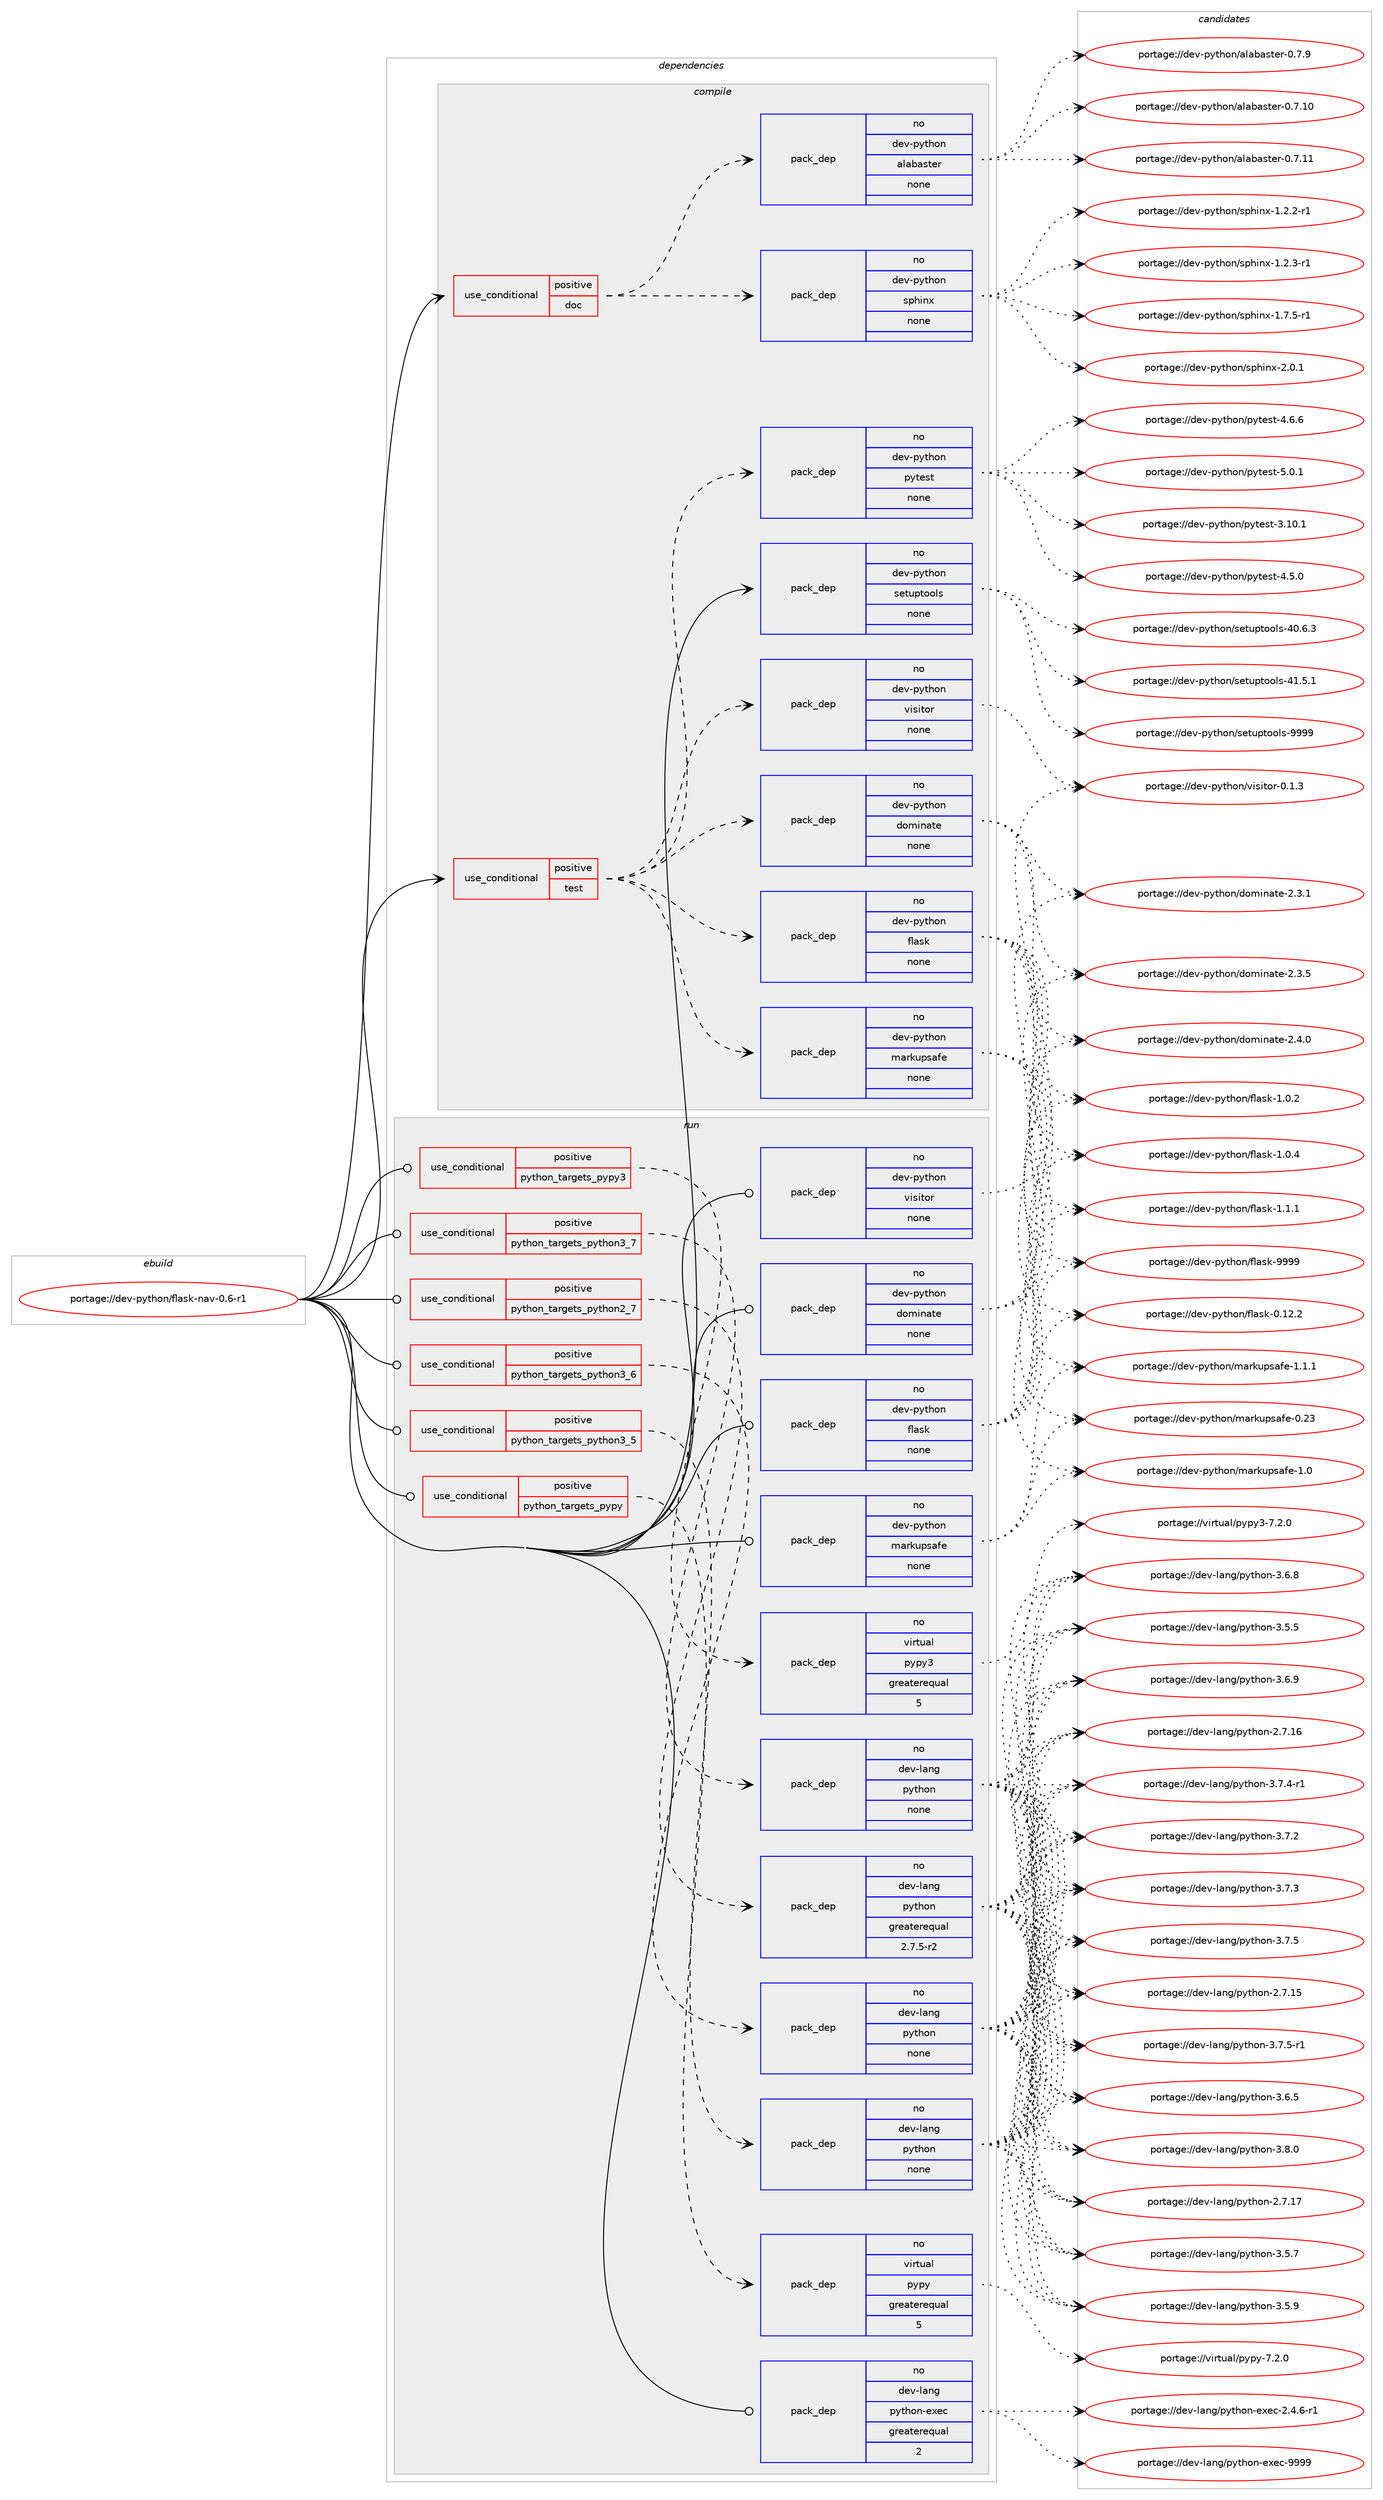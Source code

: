 digraph prolog {

# *************
# Graph options
# *************

newrank=true;
concentrate=true;
compound=true;
graph [rankdir=LR,fontname=Helvetica,fontsize=10,ranksep=1.5];#, ranksep=2.5, nodesep=0.2];
edge  [arrowhead=vee];
node  [fontname=Helvetica,fontsize=10];

# **********
# The ebuild
# **********

subgraph cluster_leftcol {
color=gray;
rank=same;
label=<<i>ebuild</i>>;
id [label="portage://dev-python/flask-nav-0.6-r1", color=red, width=4, href="../dev-python/flask-nav-0.6-r1.svg"];
}

# ****************
# The dependencies
# ****************

subgraph cluster_midcol {
color=gray;
label=<<i>dependencies</i>>;
subgraph cluster_compile {
fillcolor="#eeeeee";
style=filled;
label=<<i>compile</i>>;
subgraph cond28773 {
dependency139935 [label=<<TABLE BORDER="0" CELLBORDER="1" CELLSPACING="0" CELLPADDING="4"><TR><TD ROWSPAN="3" CELLPADDING="10">use_conditional</TD></TR><TR><TD>positive</TD></TR><TR><TD>doc</TD></TR></TABLE>>, shape=none, color=red];
subgraph pack107846 {
dependency139936 [label=<<TABLE BORDER="0" CELLBORDER="1" CELLSPACING="0" CELLPADDING="4" WIDTH="220"><TR><TD ROWSPAN="6" CELLPADDING="30">pack_dep</TD></TR><TR><TD WIDTH="110">no</TD></TR><TR><TD>dev-python</TD></TR><TR><TD>alabaster</TD></TR><TR><TD>none</TD></TR><TR><TD></TD></TR></TABLE>>, shape=none, color=blue];
}
dependency139935:e -> dependency139936:w [weight=20,style="dashed",arrowhead="vee"];
subgraph pack107847 {
dependency139937 [label=<<TABLE BORDER="0" CELLBORDER="1" CELLSPACING="0" CELLPADDING="4" WIDTH="220"><TR><TD ROWSPAN="6" CELLPADDING="30">pack_dep</TD></TR><TR><TD WIDTH="110">no</TD></TR><TR><TD>dev-python</TD></TR><TR><TD>sphinx</TD></TR><TR><TD>none</TD></TR><TR><TD></TD></TR></TABLE>>, shape=none, color=blue];
}
dependency139935:e -> dependency139937:w [weight=20,style="dashed",arrowhead="vee"];
}
id:e -> dependency139935:w [weight=20,style="solid",arrowhead="vee"];
subgraph cond28774 {
dependency139938 [label=<<TABLE BORDER="0" CELLBORDER="1" CELLSPACING="0" CELLPADDING="4"><TR><TD ROWSPAN="3" CELLPADDING="10">use_conditional</TD></TR><TR><TD>positive</TD></TR><TR><TD>test</TD></TR></TABLE>>, shape=none, color=red];
subgraph pack107848 {
dependency139939 [label=<<TABLE BORDER="0" CELLBORDER="1" CELLSPACING="0" CELLPADDING="4" WIDTH="220"><TR><TD ROWSPAN="6" CELLPADDING="30">pack_dep</TD></TR><TR><TD WIDTH="110">no</TD></TR><TR><TD>dev-python</TD></TR><TR><TD>dominate</TD></TR><TR><TD>none</TD></TR><TR><TD></TD></TR></TABLE>>, shape=none, color=blue];
}
dependency139938:e -> dependency139939:w [weight=20,style="dashed",arrowhead="vee"];
subgraph pack107849 {
dependency139940 [label=<<TABLE BORDER="0" CELLBORDER="1" CELLSPACING="0" CELLPADDING="4" WIDTH="220"><TR><TD ROWSPAN="6" CELLPADDING="30">pack_dep</TD></TR><TR><TD WIDTH="110">no</TD></TR><TR><TD>dev-python</TD></TR><TR><TD>flask</TD></TR><TR><TD>none</TD></TR><TR><TD></TD></TR></TABLE>>, shape=none, color=blue];
}
dependency139938:e -> dependency139940:w [weight=20,style="dashed",arrowhead="vee"];
subgraph pack107850 {
dependency139941 [label=<<TABLE BORDER="0" CELLBORDER="1" CELLSPACING="0" CELLPADDING="4" WIDTH="220"><TR><TD ROWSPAN="6" CELLPADDING="30">pack_dep</TD></TR><TR><TD WIDTH="110">no</TD></TR><TR><TD>dev-python</TD></TR><TR><TD>markupsafe</TD></TR><TR><TD>none</TD></TR><TR><TD></TD></TR></TABLE>>, shape=none, color=blue];
}
dependency139938:e -> dependency139941:w [weight=20,style="dashed",arrowhead="vee"];
subgraph pack107851 {
dependency139942 [label=<<TABLE BORDER="0" CELLBORDER="1" CELLSPACING="0" CELLPADDING="4" WIDTH="220"><TR><TD ROWSPAN="6" CELLPADDING="30">pack_dep</TD></TR><TR><TD WIDTH="110">no</TD></TR><TR><TD>dev-python</TD></TR><TR><TD>visitor</TD></TR><TR><TD>none</TD></TR><TR><TD></TD></TR></TABLE>>, shape=none, color=blue];
}
dependency139938:e -> dependency139942:w [weight=20,style="dashed",arrowhead="vee"];
subgraph pack107852 {
dependency139943 [label=<<TABLE BORDER="0" CELLBORDER="1" CELLSPACING="0" CELLPADDING="4" WIDTH="220"><TR><TD ROWSPAN="6" CELLPADDING="30">pack_dep</TD></TR><TR><TD WIDTH="110">no</TD></TR><TR><TD>dev-python</TD></TR><TR><TD>pytest</TD></TR><TR><TD>none</TD></TR><TR><TD></TD></TR></TABLE>>, shape=none, color=blue];
}
dependency139938:e -> dependency139943:w [weight=20,style="dashed",arrowhead="vee"];
}
id:e -> dependency139938:w [weight=20,style="solid",arrowhead="vee"];
subgraph pack107853 {
dependency139944 [label=<<TABLE BORDER="0" CELLBORDER="1" CELLSPACING="0" CELLPADDING="4" WIDTH="220"><TR><TD ROWSPAN="6" CELLPADDING="30">pack_dep</TD></TR><TR><TD WIDTH="110">no</TD></TR><TR><TD>dev-python</TD></TR><TR><TD>setuptools</TD></TR><TR><TD>none</TD></TR><TR><TD></TD></TR></TABLE>>, shape=none, color=blue];
}
id:e -> dependency139944:w [weight=20,style="solid",arrowhead="vee"];
}
subgraph cluster_compileandrun {
fillcolor="#eeeeee";
style=filled;
label=<<i>compile and run</i>>;
}
subgraph cluster_run {
fillcolor="#eeeeee";
style=filled;
label=<<i>run</i>>;
subgraph cond28775 {
dependency139945 [label=<<TABLE BORDER="0" CELLBORDER="1" CELLSPACING="0" CELLPADDING="4"><TR><TD ROWSPAN="3" CELLPADDING="10">use_conditional</TD></TR><TR><TD>positive</TD></TR><TR><TD>python_targets_pypy</TD></TR></TABLE>>, shape=none, color=red];
subgraph pack107854 {
dependency139946 [label=<<TABLE BORDER="0" CELLBORDER="1" CELLSPACING="0" CELLPADDING="4" WIDTH="220"><TR><TD ROWSPAN="6" CELLPADDING="30">pack_dep</TD></TR><TR><TD WIDTH="110">no</TD></TR><TR><TD>virtual</TD></TR><TR><TD>pypy</TD></TR><TR><TD>greaterequal</TD></TR><TR><TD>5</TD></TR></TABLE>>, shape=none, color=blue];
}
dependency139945:e -> dependency139946:w [weight=20,style="dashed",arrowhead="vee"];
}
id:e -> dependency139945:w [weight=20,style="solid",arrowhead="odot"];
subgraph cond28776 {
dependency139947 [label=<<TABLE BORDER="0" CELLBORDER="1" CELLSPACING="0" CELLPADDING="4"><TR><TD ROWSPAN="3" CELLPADDING="10">use_conditional</TD></TR><TR><TD>positive</TD></TR><TR><TD>python_targets_pypy3</TD></TR></TABLE>>, shape=none, color=red];
subgraph pack107855 {
dependency139948 [label=<<TABLE BORDER="0" CELLBORDER="1" CELLSPACING="0" CELLPADDING="4" WIDTH="220"><TR><TD ROWSPAN="6" CELLPADDING="30">pack_dep</TD></TR><TR><TD WIDTH="110">no</TD></TR><TR><TD>virtual</TD></TR><TR><TD>pypy3</TD></TR><TR><TD>greaterequal</TD></TR><TR><TD>5</TD></TR></TABLE>>, shape=none, color=blue];
}
dependency139947:e -> dependency139948:w [weight=20,style="dashed",arrowhead="vee"];
}
id:e -> dependency139947:w [weight=20,style="solid",arrowhead="odot"];
subgraph cond28777 {
dependency139949 [label=<<TABLE BORDER="0" CELLBORDER="1" CELLSPACING="0" CELLPADDING="4"><TR><TD ROWSPAN="3" CELLPADDING="10">use_conditional</TD></TR><TR><TD>positive</TD></TR><TR><TD>python_targets_python2_7</TD></TR></TABLE>>, shape=none, color=red];
subgraph pack107856 {
dependency139950 [label=<<TABLE BORDER="0" CELLBORDER="1" CELLSPACING="0" CELLPADDING="4" WIDTH="220"><TR><TD ROWSPAN="6" CELLPADDING="30">pack_dep</TD></TR><TR><TD WIDTH="110">no</TD></TR><TR><TD>dev-lang</TD></TR><TR><TD>python</TD></TR><TR><TD>greaterequal</TD></TR><TR><TD>2.7.5-r2</TD></TR></TABLE>>, shape=none, color=blue];
}
dependency139949:e -> dependency139950:w [weight=20,style="dashed",arrowhead="vee"];
}
id:e -> dependency139949:w [weight=20,style="solid",arrowhead="odot"];
subgraph cond28778 {
dependency139951 [label=<<TABLE BORDER="0" CELLBORDER="1" CELLSPACING="0" CELLPADDING="4"><TR><TD ROWSPAN="3" CELLPADDING="10">use_conditional</TD></TR><TR><TD>positive</TD></TR><TR><TD>python_targets_python3_5</TD></TR></TABLE>>, shape=none, color=red];
subgraph pack107857 {
dependency139952 [label=<<TABLE BORDER="0" CELLBORDER="1" CELLSPACING="0" CELLPADDING="4" WIDTH="220"><TR><TD ROWSPAN="6" CELLPADDING="30">pack_dep</TD></TR><TR><TD WIDTH="110">no</TD></TR><TR><TD>dev-lang</TD></TR><TR><TD>python</TD></TR><TR><TD>none</TD></TR><TR><TD></TD></TR></TABLE>>, shape=none, color=blue];
}
dependency139951:e -> dependency139952:w [weight=20,style="dashed",arrowhead="vee"];
}
id:e -> dependency139951:w [weight=20,style="solid",arrowhead="odot"];
subgraph cond28779 {
dependency139953 [label=<<TABLE BORDER="0" CELLBORDER="1" CELLSPACING="0" CELLPADDING="4"><TR><TD ROWSPAN="3" CELLPADDING="10">use_conditional</TD></TR><TR><TD>positive</TD></TR><TR><TD>python_targets_python3_6</TD></TR></TABLE>>, shape=none, color=red];
subgraph pack107858 {
dependency139954 [label=<<TABLE BORDER="0" CELLBORDER="1" CELLSPACING="0" CELLPADDING="4" WIDTH="220"><TR><TD ROWSPAN="6" CELLPADDING="30">pack_dep</TD></TR><TR><TD WIDTH="110">no</TD></TR><TR><TD>dev-lang</TD></TR><TR><TD>python</TD></TR><TR><TD>none</TD></TR><TR><TD></TD></TR></TABLE>>, shape=none, color=blue];
}
dependency139953:e -> dependency139954:w [weight=20,style="dashed",arrowhead="vee"];
}
id:e -> dependency139953:w [weight=20,style="solid",arrowhead="odot"];
subgraph cond28780 {
dependency139955 [label=<<TABLE BORDER="0" CELLBORDER="1" CELLSPACING="0" CELLPADDING="4"><TR><TD ROWSPAN="3" CELLPADDING="10">use_conditional</TD></TR><TR><TD>positive</TD></TR><TR><TD>python_targets_python3_7</TD></TR></TABLE>>, shape=none, color=red];
subgraph pack107859 {
dependency139956 [label=<<TABLE BORDER="0" CELLBORDER="1" CELLSPACING="0" CELLPADDING="4" WIDTH="220"><TR><TD ROWSPAN="6" CELLPADDING="30">pack_dep</TD></TR><TR><TD WIDTH="110">no</TD></TR><TR><TD>dev-lang</TD></TR><TR><TD>python</TD></TR><TR><TD>none</TD></TR><TR><TD></TD></TR></TABLE>>, shape=none, color=blue];
}
dependency139955:e -> dependency139956:w [weight=20,style="dashed",arrowhead="vee"];
}
id:e -> dependency139955:w [weight=20,style="solid",arrowhead="odot"];
subgraph pack107860 {
dependency139957 [label=<<TABLE BORDER="0" CELLBORDER="1" CELLSPACING="0" CELLPADDING="4" WIDTH="220"><TR><TD ROWSPAN="6" CELLPADDING="30">pack_dep</TD></TR><TR><TD WIDTH="110">no</TD></TR><TR><TD>dev-lang</TD></TR><TR><TD>python-exec</TD></TR><TR><TD>greaterequal</TD></TR><TR><TD>2</TD></TR></TABLE>>, shape=none, color=blue];
}
id:e -> dependency139957:w [weight=20,style="solid",arrowhead="odot"];
subgraph pack107861 {
dependency139958 [label=<<TABLE BORDER="0" CELLBORDER="1" CELLSPACING="0" CELLPADDING="4" WIDTH="220"><TR><TD ROWSPAN="6" CELLPADDING="30">pack_dep</TD></TR><TR><TD WIDTH="110">no</TD></TR><TR><TD>dev-python</TD></TR><TR><TD>dominate</TD></TR><TR><TD>none</TD></TR><TR><TD></TD></TR></TABLE>>, shape=none, color=blue];
}
id:e -> dependency139958:w [weight=20,style="solid",arrowhead="odot"];
subgraph pack107862 {
dependency139959 [label=<<TABLE BORDER="0" CELLBORDER="1" CELLSPACING="0" CELLPADDING="4" WIDTH="220"><TR><TD ROWSPAN="6" CELLPADDING="30">pack_dep</TD></TR><TR><TD WIDTH="110">no</TD></TR><TR><TD>dev-python</TD></TR><TR><TD>flask</TD></TR><TR><TD>none</TD></TR><TR><TD></TD></TR></TABLE>>, shape=none, color=blue];
}
id:e -> dependency139959:w [weight=20,style="solid",arrowhead="odot"];
subgraph pack107863 {
dependency139960 [label=<<TABLE BORDER="0" CELLBORDER="1" CELLSPACING="0" CELLPADDING="4" WIDTH="220"><TR><TD ROWSPAN="6" CELLPADDING="30">pack_dep</TD></TR><TR><TD WIDTH="110">no</TD></TR><TR><TD>dev-python</TD></TR><TR><TD>markupsafe</TD></TR><TR><TD>none</TD></TR><TR><TD></TD></TR></TABLE>>, shape=none, color=blue];
}
id:e -> dependency139960:w [weight=20,style="solid",arrowhead="odot"];
subgraph pack107864 {
dependency139961 [label=<<TABLE BORDER="0" CELLBORDER="1" CELLSPACING="0" CELLPADDING="4" WIDTH="220"><TR><TD ROWSPAN="6" CELLPADDING="30">pack_dep</TD></TR><TR><TD WIDTH="110">no</TD></TR><TR><TD>dev-python</TD></TR><TR><TD>visitor</TD></TR><TR><TD>none</TD></TR><TR><TD></TD></TR></TABLE>>, shape=none, color=blue];
}
id:e -> dependency139961:w [weight=20,style="solid",arrowhead="odot"];
}
}

# **************
# The candidates
# **************

subgraph cluster_choices {
rank=same;
color=gray;
label=<<i>candidates</i>>;

subgraph choice107846 {
color=black;
nodesep=1;
choiceportage10010111845112121116104111110479710897989711511610111445484655464948 [label="portage://dev-python/alabaster-0.7.10", color=red, width=4,href="../dev-python/alabaster-0.7.10.svg"];
choiceportage10010111845112121116104111110479710897989711511610111445484655464949 [label="portage://dev-python/alabaster-0.7.11", color=red, width=4,href="../dev-python/alabaster-0.7.11.svg"];
choiceportage100101118451121211161041111104797108979897115116101114454846554657 [label="portage://dev-python/alabaster-0.7.9", color=red, width=4,href="../dev-python/alabaster-0.7.9.svg"];
dependency139936:e -> choiceportage10010111845112121116104111110479710897989711511610111445484655464948:w [style=dotted,weight="100"];
dependency139936:e -> choiceportage10010111845112121116104111110479710897989711511610111445484655464949:w [style=dotted,weight="100"];
dependency139936:e -> choiceportage100101118451121211161041111104797108979897115116101114454846554657:w [style=dotted,weight="100"];
}
subgraph choice107847 {
color=black;
nodesep=1;
choiceportage10010111845112121116104111110471151121041051101204549465046504511449 [label="portage://dev-python/sphinx-1.2.2-r1", color=red, width=4,href="../dev-python/sphinx-1.2.2-r1.svg"];
choiceportage10010111845112121116104111110471151121041051101204549465046514511449 [label="portage://dev-python/sphinx-1.2.3-r1", color=red, width=4,href="../dev-python/sphinx-1.2.3-r1.svg"];
choiceportage10010111845112121116104111110471151121041051101204549465546534511449 [label="portage://dev-python/sphinx-1.7.5-r1", color=red, width=4,href="../dev-python/sphinx-1.7.5-r1.svg"];
choiceportage1001011184511212111610411111047115112104105110120455046484649 [label="portage://dev-python/sphinx-2.0.1", color=red, width=4,href="../dev-python/sphinx-2.0.1.svg"];
dependency139937:e -> choiceportage10010111845112121116104111110471151121041051101204549465046504511449:w [style=dotted,weight="100"];
dependency139937:e -> choiceportage10010111845112121116104111110471151121041051101204549465046514511449:w [style=dotted,weight="100"];
dependency139937:e -> choiceportage10010111845112121116104111110471151121041051101204549465546534511449:w [style=dotted,weight="100"];
dependency139937:e -> choiceportage1001011184511212111610411111047115112104105110120455046484649:w [style=dotted,weight="100"];
}
subgraph choice107848 {
color=black;
nodesep=1;
choiceportage100101118451121211161041111104710011110910511097116101455046514649 [label="portage://dev-python/dominate-2.3.1", color=red, width=4,href="../dev-python/dominate-2.3.1.svg"];
choiceportage100101118451121211161041111104710011110910511097116101455046514653 [label="portage://dev-python/dominate-2.3.5", color=red, width=4,href="../dev-python/dominate-2.3.5.svg"];
choiceportage100101118451121211161041111104710011110910511097116101455046524648 [label="portage://dev-python/dominate-2.4.0", color=red, width=4,href="../dev-python/dominate-2.4.0.svg"];
dependency139939:e -> choiceportage100101118451121211161041111104710011110910511097116101455046514649:w [style=dotted,weight="100"];
dependency139939:e -> choiceportage100101118451121211161041111104710011110910511097116101455046514653:w [style=dotted,weight="100"];
dependency139939:e -> choiceportage100101118451121211161041111104710011110910511097116101455046524648:w [style=dotted,weight="100"];
}
subgraph choice107849 {
color=black;
nodesep=1;
choiceportage10010111845112121116104111110471021089711510745484649504650 [label="portage://dev-python/flask-0.12.2", color=red, width=4,href="../dev-python/flask-0.12.2.svg"];
choiceportage100101118451121211161041111104710210897115107454946484650 [label="portage://dev-python/flask-1.0.2", color=red, width=4,href="../dev-python/flask-1.0.2.svg"];
choiceportage100101118451121211161041111104710210897115107454946484652 [label="portage://dev-python/flask-1.0.4", color=red, width=4,href="../dev-python/flask-1.0.4.svg"];
choiceportage100101118451121211161041111104710210897115107454946494649 [label="portage://dev-python/flask-1.1.1", color=red, width=4,href="../dev-python/flask-1.1.1.svg"];
choiceportage1001011184511212111610411111047102108971151074557575757 [label="portage://dev-python/flask-9999", color=red, width=4,href="../dev-python/flask-9999.svg"];
dependency139940:e -> choiceportage10010111845112121116104111110471021089711510745484649504650:w [style=dotted,weight="100"];
dependency139940:e -> choiceportage100101118451121211161041111104710210897115107454946484650:w [style=dotted,weight="100"];
dependency139940:e -> choiceportage100101118451121211161041111104710210897115107454946484652:w [style=dotted,weight="100"];
dependency139940:e -> choiceportage100101118451121211161041111104710210897115107454946494649:w [style=dotted,weight="100"];
dependency139940:e -> choiceportage1001011184511212111610411111047102108971151074557575757:w [style=dotted,weight="100"];
}
subgraph choice107850 {
color=black;
nodesep=1;
choiceportage100101118451121211161041111104710997114107117112115971021014548465051 [label="portage://dev-python/markupsafe-0.23", color=red, width=4,href="../dev-python/markupsafe-0.23.svg"];
choiceportage1001011184511212111610411111047109971141071171121159710210145494648 [label="portage://dev-python/markupsafe-1.0", color=red, width=4,href="../dev-python/markupsafe-1.0.svg"];
choiceportage10010111845112121116104111110471099711410711711211597102101454946494649 [label="portage://dev-python/markupsafe-1.1.1", color=red, width=4,href="../dev-python/markupsafe-1.1.1.svg"];
dependency139941:e -> choiceportage100101118451121211161041111104710997114107117112115971021014548465051:w [style=dotted,weight="100"];
dependency139941:e -> choiceportage1001011184511212111610411111047109971141071171121159710210145494648:w [style=dotted,weight="100"];
dependency139941:e -> choiceportage10010111845112121116104111110471099711410711711211597102101454946494649:w [style=dotted,weight="100"];
}
subgraph choice107851 {
color=black;
nodesep=1;
choiceportage1001011184511212111610411111047118105115105116111114454846494651 [label="portage://dev-python/visitor-0.1.3", color=red, width=4,href="../dev-python/visitor-0.1.3.svg"];
dependency139942:e -> choiceportage1001011184511212111610411111047118105115105116111114454846494651:w [style=dotted,weight="100"];
}
subgraph choice107852 {
color=black;
nodesep=1;
choiceportage100101118451121211161041111104711212111610111511645514649484649 [label="portage://dev-python/pytest-3.10.1", color=red, width=4,href="../dev-python/pytest-3.10.1.svg"];
choiceportage1001011184511212111610411111047112121116101115116455246534648 [label="portage://dev-python/pytest-4.5.0", color=red, width=4,href="../dev-python/pytest-4.5.0.svg"];
choiceportage1001011184511212111610411111047112121116101115116455246544654 [label="portage://dev-python/pytest-4.6.6", color=red, width=4,href="../dev-python/pytest-4.6.6.svg"];
choiceportage1001011184511212111610411111047112121116101115116455346484649 [label="portage://dev-python/pytest-5.0.1", color=red, width=4,href="../dev-python/pytest-5.0.1.svg"];
dependency139943:e -> choiceportage100101118451121211161041111104711212111610111511645514649484649:w [style=dotted,weight="100"];
dependency139943:e -> choiceportage1001011184511212111610411111047112121116101115116455246534648:w [style=dotted,weight="100"];
dependency139943:e -> choiceportage1001011184511212111610411111047112121116101115116455246544654:w [style=dotted,weight="100"];
dependency139943:e -> choiceportage1001011184511212111610411111047112121116101115116455346484649:w [style=dotted,weight="100"];
}
subgraph choice107853 {
color=black;
nodesep=1;
choiceportage100101118451121211161041111104711510111611711211611111110811545524846544651 [label="portage://dev-python/setuptools-40.6.3", color=red, width=4,href="../dev-python/setuptools-40.6.3.svg"];
choiceportage100101118451121211161041111104711510111611711211611111110811545524946534649 [label="portage://dev-python/setuptools-41.5.1", color=red, width=4,href="../dev-python/setuptools-41.5.1.svg"];
choiceportage10010111845112121116104111110471151011161171121161111111081154557575757 [label="portage://dev-python/setuptools-9999", color=red, width=4,href="../dev-python/setuptools-9999.svg"];
dependency139944:e -> choiceportage100101118451121211161041111104711510111611711211611111110811545524846544651:w [style=dotted,weight="100"];
dependency139944:e -> choiceportage100101118451121211161041111104711510111611711211611111110811545524946534649:w [style=dotted,weight="100"];
dependency139944:e -> choiceportage10010111845112121116104111110471151011161171121161111111081154557575757:w [style=dotted,weight="100"];
}
subgraph choice107854 {
color=black;
nodesep=1;
choiceportage1181051141161179710847112121112121455546504648 [label="portage://virtual/pypy-7.2.0", color=red, width=4,href="../virtual/pypy-7.2.0.svg"];
dependency139946:e -> choiceportage1181051141161179710847112121112121455546504648:w [style=dotted,weight="100"];
}
subgraph choice107855 {
color=black;
nodesep=1;
choiceportage118105114116117971084711212111212151455546504648 [label="portage://virtual/pypy3-7.2.0", color=red, width=4,href="../virtual/pypy3-7.2.0.svg"];
dependency139948:e -> choiceportage118105114116117971084711212111212151455546504648:w [style=dotted,weight="100"];
}
subgraph choice107856 {
color=black;
nodesep=1;
choiceportage10010111845108971101034711212111610411111045504655464953 [label="portage://dev-lang/python-2.7.15", color=red, width=4,href="../dev-lang/python-2.7.15.svg"];
choiceportage10010111845108971101034711212111610411111045504655464954 [label="portage://dev-lang/python-2.7.16", color=red, width=4,href="../dev-lang/python-2.7.16.svg"];
choiceportage10010111845108971101034711212111610411111045504655464955 [label="portage://dev-lang/python-2.7.17", color=red, width=4,href="../dev-lang/python-2.7.17.svg"];
choiceportage100101118451089711010347112121116104111110455146534653 [label="portage://dev-lang/python-3.5.5", color=red, width=4,href="../dev-lang/python-3.5.5.svg"];
choiceportage100101118451089711010347112121116104111110455146534655 [label="portage://dev-lang/python-3.5.7", color=red, width=4,href="../dev-lang/python-3.5.7.svg"];
choiceportage100101118451089711010347112121116104111110455146534657 [label="portage://dev-lang/python-3.5.9", color=red, width=4,href="../dev-lang/python-3.5.9.svg"];
choiceportage100101118451089711010347112121116104111110455146544653 [label="portage://dev-lang/python-3.6.5", color=red, width=4,href="../dev-lang/python-3.6.5.svg"];
choiceportage100101118451089711010347112121116104111110455146544656 [label="portage://dev-lang/python-3.6.8", color=red, width=4,href="../dev-lang/python-3.6.8.svg"];
choiceportage100101118451089711010347112121116104111110455146544657 [label="portage://dev-lang/python-3.6.9", color=red, width=4,href="../dev-lang/python-3.6.9.svg"];
choiceportage100101118451089711010347112121116104111110455146554650 [label="portage://dev-lang/python-3.7.2", color=red, width=4,href="../dev-lang/python-3.7.2.svg"];
choiceportage100101118451089711010347112121116104111110455146554651 [label="portage://dev-lang/python-3.7.3", color=red, width=4,href="../dev-lang/python-3.7.3.svg"];
choiceportage1001011184510897110103471121211161041111104551465546524511449 [label="portage://dev-lang/python-3.7.4-r1", color=red, width=4,href="../dev-lang/python-3.7.4-r1.svg"];
choiceportage100101118451089711010347112121116104111110455146554653 [label="portage://dev-lang/python-3.7.5", color=red, width=4,href="../dev-lang/python-3.7.5.svg"];
choiceportage1001011184510897110103471121211161041111104551465546534511449 [label="portage://dev-lang/python-3.7.5-r1", color=red, width=4,href="../dev-lang/python-3.7.5-r1.svg"];
choiceportage100101118451089711010347112121116104111110455146564648 [label="portage://dev-lang/python-3.8.0", color=red, width=4,href="../dev-lang/python-3.8.0.svg"];
dependency139950:e -> choiceportage10010111845108971101034711212111610411111045504655464953:w [style=dotted,weight="100"];
dependency139950:e -> choiceportage10010111845108971101034711212111610411111045504655464954:w [style=dotted,weight="100"];
dependency139950:e -> choiceportage10010111845108971101034711212111610411111045504655464955:w [style=dotted,weight="100"];
dependency139950:e -> choiceportage100101118451089711010347112121116104111110455146534653:w [style=dotted,weight="100"];
dependency139950:e -> choiceportage100101118451089711010347112121116104111110455146534655:w [style=dotted,weight="100"];
dependency139950:e -> choiceportage100101118451089711010347112121116104111110455146534657:w [style=dotted,weight="100"];
dependency139950:e -> choiceportage100101118451089711010347112121116104111110455146544653:w [style=dotted,weight="100"];
dependency139950:e -> choiceportage100101118451089711010347112121116104111110455146544656:w [style=dotted,weight="100"];
dependency139950:e -> choiceportage100101118451089711010347112121116104111110455146544657:w [style=dotted,weight="100"];
dependency139950:e -> choiceportage100101118451089711010347112121116104111110455146554650:w [style=dotted,weight="100"];
dependency139950:e -> choiceportage100101118451089711010347112121116104111110455146554651:w [style=dotted,weight="100"];
dependency139950:e -> choiceportage1001011184510897110103471121211161041111104551465546524511449:w [style=dotted,weight="100"];
dependency139950:e -> choiceportage100101118451089711010347112121116104111110455146554653:w [style=dotted,weight="100"];
dependency139950:e -> choiceportage1001011184510897110103471121211161041111104551465546534511449:w [style=dotted,weight="100"];
dependency139950:e -> choiceportage100101118451089711010347112121116104111110455146564648:w [style=dotted,weight="100"];
}
subgraph choice107857 {
color=black;
nodesep=1;
choiceportage10010111845108971101034711212111610411111045504655464953 [label="portage://dev-lang/python-2.7.15", color=red, width=4,href="../dev-lang/python-2.7.15.svg"];
choiceportage10010111845108971101034711212111610411111045504655464954 [label="portage://dev-lang/python-2.7.16", color=red, width=4,href="../dev-lang/python-2.7.16.svg"];
choiceportage10010111845108971101034711212111610411111045504655464955 [label="portage://dev-lang/python-2.7.17", color=red, width=4,href="../dev-lang/python-2.7.17.svg"];
choiceportage100101118451089711010347112121116104111110455146534653 [label="portage://dev-lang/python-3.5.5", color=red, width=4,href="../dev-lang/python-3.5.5.svg"];
choiceportage100101118451089711010347112121116104111110455146534655 [label="portage://dev-lang/python-3.5.7", color=red, width=4,href="../dev-lang/python-3.5.7.svg"];
choiceportage100101118451089711010347112121116104111110455146534657 [label="portage://dev-lang/python-3.5.9", color=red, width=4,href="../dev-lang/python-3.5.9.svg"];
choiceportage100101118451089711010347112121116104111110455146544653 [label="portage://dev-lang/python-3.6.5", color=red, width=4,href="../dev-lang/python-3.6.5.svg"];
choiceportage100101118451089711010347112121116104111110455146544656 [label="portage://dev-lang/python-3.6.8", color=red, width=4,href="../dev-lang/python-3.6.8.svg"];
choiceportage100101118451089711010347112121116104111110455146544657 [label="portage://dev-lang/python-3.6.9", color=red, width=4,href="../dev-lang/python-3.6.9.svg"];
choiceportage100101118451089711010347112121116104111110455146554650 [label="portage://dev-lang/python-3.7.2", color=red, width=4,href="../dev-lang/python-3.7.2.svg"];
choiceportage100101118451089711010347112121116104111110455146554651 [label="portage://dev-lang/python-3.7.3", color=red, width=4,href="../dev-lang/python-3.7.3.svg"];
choiceportage1001011184510897110103471121211161041111104551465546524511449 [label="portage://dev-lang/python-3.7.4-r1", color=red, width=4,href="../dev-lang/python-3.7.4-r1.svg"];
choiceportage100101118451089711010347112121116104111110455146554653 [label="portage://dev-lang/python-3.7.5", color=red, width=4,href="../dev-lang/python-3.7.5.svg"];
choiceportage1001011184510897110103471121211161041111104551465546534511449 [label="portage://dev-lang/python-3.7.5-r1", color=red, width=4,href="../dev-lang/python-3.7.5-r1.svg"];
choiceportage100101118451089711010347112121116104111110455146564648 [label="portage://dev-lang/python-3.8.0", color=red, width=4,href="../dev-lang/python-3.8.0.svg"];
dependency139952:e -> choiceportage10010111845108971101034711212111610411111045504655464953:w [style=dotted,weight="100"];
dependency139952:e -> choiceportage10010111845108971101034711212111610411111045504655464954:w [style=dotted,weight="100"];
dependency139952:e -> choiceportage10010111845108971101034711212111610411111045504655464955:w [style=dotted,weight="100"];
dependency139952:e -> choiceportage100101118451089711010347112121116104111110455146534653:w [style=dotted,weight="100"];
dependency139952:e -> choiceportage100101118451089711010347112121116104111110455146534655:w [style=dotted,weight="100"];
dependency139952:e -> choiceportage100101118451089711010347112121116104111110455146534657:w [style=dotted,weight="100"];
dependency139952:e -> choiceportage100101118451089711010347112121116104111110455146544653:w [style=dotted,weight="100"];
dependency139952:e -> choiceportage100101118451089711010347112121116104111110455146544656:w [style=dotted,weight="100"];
dependency139952:e -> choiceportage100101118451089711010347112121116104111110455146544657:w [style=dotted,weight="100"];
dependency139952:e -> choiceportage100101118451089711010347112121116104111110455146554650:w [style=dotted,weight="100"];
dependency139952:e -> choiceportage100101118451089711010347112121116104111110455146554651:w [style=dotted,weight="100"];
dependency139952:e -> choiceportage1001011184510897110103471121211161041111104551465546524511449:w [style=dotted,weight="100"];
dependency139952:e -> choiceportage100101118451089711010347112121116104111110455146554653:w [style=dotted,weight="100"];
dependency139952:e -> choiceportage1001011184510897110103471121211161041111104551465546534511449:w [style=dotted,weight="100"];
dependency139952:e -> choiceportage100101118451089711010347112121116104111110455146564648:w [style=dotted,weight="100"];
}
subgraph choice107858 {
color=black;
nodesep=1;
choiceportage10010111845108971101034711212111610411111045504655464953 [label="portage://dev-lang/python-2.7.15", color=red, width=4,href="../dev-lang/python-2.7.15.svg"];
choiceportage10010111845108971101034711212111610411111045504655464954 [label="portage://dev-lang/python-2.7.16", color=red, width=4,href="../dev-lang/python-2.7.16.svg"];
choiceportage10010111845108971101034711212111610411111045504655464955 [label="portage://dev-lang/python-2.7.17", color=red, width=4,href="../dev-lang/python-2.7.17.svg"];
choiceportage100101118451089711010347112121116104111110455146534653 [label="portage://dev-lang/python-3.5.5", color=red, width=4,href="../dev-lang/python-3.5.5.svg"];
choiceportage100101118451089711010347112121116104111110455146534655 [label="portage://dev-lang/python-3.5.7", color=red, width=4,href="../dev-lang/python-3.5.7.svg"];
choiceportage100101118451089711010347112121116104111110455146534657 [label="portage://dev-lang/python-3.5.9", color=red, width=4,href="../dev-lang/python-3.5.9.svg"];
choiceportage100101118451089711010347112121116104111110455146544653 [label="portage://dev-lang/python-3.6.5", color=red, width=4,href="../dev-lang/python-3.6.5.svg"];
choiceportage100101118451089711010347112121116104111110455146544656 [label="portage://dev-lang/python-3.6.8", color=red, width=4,href="../dev-lang/python-3.6.8.svg"];
choiceportage100101118451089711010347112121116104111110455146544657 [label="portage://dev-lang/python-3.6.9", color=red, width=4,href="../dev-lang/python-3.6.9.svg"];
choiceportage100101118451089711010347112121116104111110455146554650 [label="portage://dev-lang/python-3.7.2", color=red, width=4,href="../dev-lang/python-3.7.2.svg"];
choiceportage100101118451089711010347112121116104111110455146554651 [label="portage://dev-lang/python-3.7.3", color=red, width=4,href="../dev-lang/python-3.7.3.svg"];
choiceportage1001011184510897110103471121211161041111104551465546524511449 [label="portage://dev-lang/python-3.7.4-r1", color=red, width=4,href="../dev-lang/python-3.7.4-r1.svg"];
choiceportage100101118451089711010347112121116104111110455146554653 [label="portage://dev-lang/python-3.7.5", color=red, width=4,href="../dev-lang/python-3.7.5.svg"];
choiceportage1001011184510897110103471121211161041111104551465546534511449 [label="portage://dev-lang/python-3.7.5-r1", color=red, width=4,href="../dev-lang/python-3.7.5-r1.svg"];
choiceportage100101118451089711010347112121116104111110455146564648 [label="portage://dev-lang/python-3.8.0", color=red, width=4,href="../dev-lang/python-3.8.0.svg"];
dependency139954:e -> choiceportage10010111845108971101034711212111610411111045504655464953:w [style=dotted,weight="100"];
dependency139954:e -> choiceportage10010111845108971101034711212111610411111045504655464954:w [style=dotted,weight="100"];
dependency139954:e -> choiceportage10010111845108971101034711212111610411111045504655464955:w [style=dotted,weight="100"];
dependency139954:e -> choiceportage100101118451089711010347112121116104111110455146534653:w [style=dotted,weight="100"];
dependency139954:e -> choiceportage100101118451089711010347112121116104111110455146534655:w [style=dotted,weight="100"];
dependency139954:e -> choiceportage100101118451089711010347112121116104111110455146534657:w [style=dotted,weight="100"];
dependency139954:e -> choiceportage100101118451089711010347112121116104111110455146544653:w [style=dotted,weight="100"];
dependency139954:e -> choiceportage100101118451089711010347112121116104111110455146544656:w [style=dotted,weight="100"];
dependency139954:e -> choiceportage100101118451089711010347112121116104111110455146544657:w [style=dotted,weight="100"];
dependency139954:e -> choiceportage100101118451089711010347112121116104111110455146554650:w [style=dotted,weight="100"];
dependency139954:e -> choiceportage100101118451089711010347112121116104111110455146554651:w [style=dotted,weight="100"];
dependency139954:e -> choiceportage1001011184510897110103471121211161041111104551465546524511449:w [style=dotted,weight="100"];
dependency139954:e -> choiceportage100101118451089711010347112121116104111110455146554653:w [style=dotted,weight="100"];
dependency139954:e -> choiceportage1001011184510897110103471121211161041111104551465546534511449:w [style=dotted,weight="100"];
dependency139954:e -> choiceportage100101118451089711010347112121116104111110455146564648:w [style=dotted,weight="100"];
}
subgraph choice107859 {
color=black;
nodesep=1;
choiceportage10010111845108971101034711212111610411111045504655464953 [label="portage://dev-lang/python-2.7.15", color=red, width=4,href="../dev-lang/python-2.7.15.svg"];
choiceportage10010111845108971101034711212111610411111045504655464954 [label="portage://dev-lang/python-2.7.16", color=red, width=4,href="../dev-lang/python-2.7.16.svg"];
choiceportage10010111845108971101034711212111610411111045504655464955 [label="portage://dev-lang/python-2.7.17", color=red, width=4,href="../dev-lang/python-2.7.17.svg"];
choiceportage100101118451089711010347112121116104111110455146534653 [label="portage://dev-lang/python-3.5.5", color=red, width=4,href="../dev-lang/python-3.5.5.svg"];
choiceportage100101118451089711010347112121116104111110455146534655 [label="portage://dev-lang/python-3.5.7", color=red, width=4,href="../dev-lang/python-3.5.7.svg"];
choiceportage100101118451089711010347112121116104111110455146534657 [label="portage://dev-lang/python-3.5.9", color=red, width=4,href="../dev-lang/python-3.5.9.svg"];
choiceportage100101118451089711010347112121116104111110455146544653 [label="portage://dev-lang/python-3.6.5", color=red, width=4,href="../dev-lang/python-3.6.5.svg"];
choiceportage100101118451089711010347112121116104111110455146544656 [label="portage://dev-lang/python-3.6.8", color=red, width=4,href="../dev-lang/python-3.6.8.svg"];
choiceportage100101118451089711010347112121116104111110455146544657 [label="portage://dev-lang/python-3.6.9", color=red, width=4,href="../dev-lang/python-3.6.9.svg"];
choiceportage100101118451089711010347112121116104111110455146554650 [label="portage://dev-lang/python-3.7.2", color=red, width=4,href="../dev-lang/python-3.7.2.svg"];
choiceportage100101118451089711010347112121116104111110455146554651 [label="portage://dev-lang/python-3.7.3", color=red, width=4,href="../dev-lang/python-3.7.3.svg"];
choiceportage1001011184510897110103471121211161041111104551465546524511449 [label="portage://dev-lang/python-3.7.4-r1", color=red, width=4,href="../dev-lang/python-3.7.4-r1.svg"];
choiceportage100101118451089711010347112121116104111110455146554653 [label="portage://dev-lang/python-3.7.5", color=red, width=4,href="../dev-lang/python-3.7.5.svg"];
choiceportage1001011184510897110103471121211161041111104551465546534511449 [label="portage://dev-lang/python-3.7.5-r1", color=red, width=4,href="../dev-lang/python-3.7.5-r1.svg"];
choiceportage100101118451089711010347112121116104111110455146564648 [label="portage://dev-lang/python-3.8.0", color=red, width=4,href="../dev-lang/python-3.8.0.svg"];
dependency139956:e -> choiceportage10010111845108971101034711212111610411111045504655464953:w [style=dotted,weight="100"];
dependency139956:e -> choiceportage10010111845108971101034711212111610411111045504655464954:w [style=dotted,weight="100"];
dependency139956:e -> choiceportage10010111845108971101034711212111610411111045504655464955:w [style=dotted,weight="100"];
dependency139956:e -> choiceportage100101118451089711010347112121116104111110455146534653:w [style=dotted,weight="100"];
dependency139956:e -> choiceportage100101118451089711010347112121116104111110455146534655:w [style=dotted,weight="100"];
dependency139956:e -> choiceportage100101118451089711010347112121116104111110455146534657:w [style=dotted,weight="100"];
dependency139956:e -> choiceportage100101118451089711010347112121116104111110455146544653:w [style=dotted,weight="100"];
dependency139956:e -> choiceportage100101118451089711010347112121116104111110455146544656:w [style=dotted,weight="100"];
dependency139956:e -> choiceportage100101118451089711010347112121116104111110455146544657:w [style=dotted,weight="100"];
dependency139956:e -> choiceportage100101118451089711010347112121116104111110455146554650:w [style=dotted,weight="100"];
dependency139956:e -> choiceportage100101118451089711010347112121116104111110455146554651:w [style=dotted,weight="100"];
dependency139956:e -> choiceportage1001011184510897110103471121211161041111104551465546524511449:w [style=dotted,weight="100"];
dependency139956:e -> choiceportage100101118451089711010347112121116104111110455146554653:w [style=dotted,weight="100"];
dependency139956:e -> choiceportage1001011184510897110103471121211161041111104551465546534511449:w [style=dotted,weight="100"];
dependency139956:e -> choiceportage100101118451089711010347112121116104111110455146564648:w [style=dotted,weight="100"];
}
subgraph choice107860 {
color=black;
nodesep=1;
choiceportage10010111845108971101034711212111610411111045101120101994550465246544511449 [label="portage://dev-lang/python-exec-2.4.6-r1", color=red, width=4,href="../dev-lang/python-exec-2.4.6-r1.svg"];
choiceportage10010111845108971101034711212111610411111045101120101994557575757 [label="portage://dev-lang/python-exec-9999", color=red, width=4,href="../dev-lang/python-exec-9999.svg"];
dependency139957:e -> choiceportage10010111845108971101034711212111610411111045101120101994550465246544511449:w [style=dotted,weight="100"];
dependency139957:e -> choiceportage10010111845108971101034711212111610411111045101120101994557575757:w [style=dotted,weight="100"];
}
subgraph choice107861 {
color=black;
nodesep=1;
choiceportage100101118451121211161041111104710011110910511097116101455046514649 [label="portage://dev-python/dominate-2.3.1", color=red, width=4,href="../dev-python/dominate-2.3.1.svg"];
choiceportage100101118451121211161041111104710011110910511097116101455046514653 [label="portage://dev-python/dominate-2.3.5", color=red, width=4,href="../dev-python/dominate-2.3.5.svg"];
choiceportage100101118451121211161041111104710011110910511097116101455046524648 [label="portage://dev-python/dominate-2.4.0", color=red, width=4,href="../dev-python/dominate-2.4.0.svg"];
dependency139958:e -> choiceportage100101118451121211161041111104710011110910511097116101455046514649:w [style=dotted,weight="100"];
dependency139958:e -> choiceportage100101118451121211161041111104710011110910511097116101455046514653:w [style=dotted,weight="100"];
dependency139958:e -> choiceportage100101118451121211161041111104710011110910511097116101455046524648:w [style=dotted,weight="100"];
}
subgraph choice107862 {
color=black;
nodesep=1;
choiceportage10010111845112121116104111110471021089711510745484649504650 [label="portage://dev-python/flask-0.12.2", color=red, width=4,href="../dev-python/flask-0.12.2.svg"];
choiceportage100101118451121211161041111104710210897115107454946484650 [label="portage://dev-python/flask-1.0.2", color=red, width=4,href="../dev-python/flask-1.0.2.svg"];
choiceportage100101118451121211161041111104710210897115107454946484652 [label="portage://dev-python/flask-1.0.4", color=red, width=4,href="../dev-python/flask-1.0.4.svg"];
choiceportage100101118451121211161041111104710210897115107454946494649 [label="portage://dev-python/flask-1.1.1", color=red, width=4,href="../dev-python/flask-1.1.1.svg"];
choiceportage1001011184511212111610411111047102108971151074557575757 [label="portage://dev-python/flask-9999", color=red, width=4,href="../dev-python/flask-9999.svg"];
dependency139959:e -> choiceportage10010111845112121116104111110471021089711510745484649504650:w [style=dotted,weight="100"];
dependency139959:e -> choiceportage100101118451121211161041111104710210897115107454946484650:w [style=dotted,weight="100"];
dependency139959:e -> choiceportage100101118451121211161041111104710210897115107454946484652:w [style=dotted,weight="100"];
dependency139959:e -> choiceportage100101118451121211161041111104710210897115107454946494649:w [style=dotted,weight="100"];
dependency139959:e -> choiceportage1001011184511212111610411111047102108971151074557575757:w [style=dotted,weight="100"];
}
subgraph choice107863 {
color=black;
nodesep=1;
choiceportage100101118451121211161041111104710997114107117112115971021014548465051 [label="portage://dev-python/markupsafe-0.23", color=red, width=4,href="../dev-python/markupsafe-0.23.svg"];
choiceportage1001011184511212111610411111047109971141071171121159710210145494648 [label="portage://dev-python/markupsafe-1.0", color=red, width=4,href="../dev-python/markupsafe-1.0.svg"];
choiceportage10010111845112121116104111110471099711410711711211597102101454946494649 [label="portage://dev-python/markupsafe-1.1.1", color=red, width=4,href="../dev-python/markupsafe-1.1.1.svg"];
dependency139960:e -> choiceportage100101118451121211161041111104710997114107117112115971021014548465051:w [style=dotted,weight="100"];
dependency139960:e -> choiceportage1001011184511212111610411111047109971141071171121159710210145494648:w [style=dotted,weight="100"];
dependency139960:e -> choiceportage10010111845112121116104111110471099711410711711211597102101454946494649:w [style=dotted,weight="100"];
}
subgraph choice107864 {
color=black;
nodesep=1;
choiceportage1001011184511212111610411111047118105115105116111114454846494651 [label="portage://dev-python/visitor-0.1.3", color=red, width=4,href="../dev-python/visitor-0.1.3.svg"];
dependency139961:e -> choiceportage1001011184511212111610411111047118105115105116111114454846494651:w [style=dotted,weight="100"];
}
}

}
